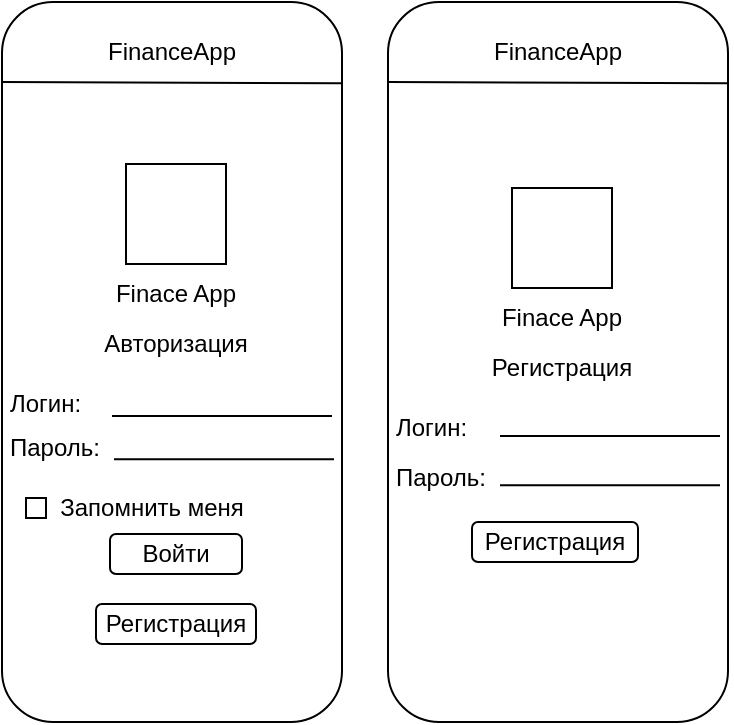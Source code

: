 <mxfile version="20.8.20" type="device"><diagram name="Страница 1" id="N5bdf9bOgJ2A8Zkyyaok"><mxGraphModel dx="945" dy="514" grid="1" gridSize="10" guides="1" tooltips="1" connect="1" arrows="1" fold="1" page="1" pageScale="1" pageWidth="827" pageHeight="1169" math="0" shadow="0"><root><mxCell id="0"/><mxCell id="1" parent="0"/><mxCell id="t5TqKyI0x6EcuGY_vw2v-1" value="" style="rounded=1;whiteSpace=wrap;html=1;" vertex="1" parent="1"><mxGeometry x="120" y="130" width="170" height="360" as="geometry"/></mxCell><mxCell id="t5TqKyI0x6EcuGY_vw2v-2" value="" style="endArrow=none;html=1;rounded=0;exitX=1.001;exitY=0.113;exitDx=0;exitDy=0;exitPerimeter=0;" edge="1" parent="1" source="t5TqKyI0x6EcuGY_vw2v-1"><mxGeometry width="50" height="50" relative="1" as="geometry"><mxPoint x="230" y="170" as="sourcePoint"/><mxPoint x="120" y="170" as="targetPoint"/></mxGeometry></mxCell><mxCell id="t5TqKyI0x6EcuGY_vw2v-3" value="FinanceApp" style="text;html=1;strokeColor=none;fillColor=none;align=center;verticalAlign=middle;whiteSpace=wrap;rounded=0;" vertex="1" parent="1"><mxGeometry x="175" y="140" width="60" height="30" as="geometry"/></mxCell><mxCell id="t5TqKyI0x6EcuGY_vw2v-4" value="" style="rounded=0;whiteSpace=wrap;html=1;" vertex="1" parent="1"><mxGeometry x="182" y="211" width="50" height="50" as="geometry"/></mxCell><mxCell id="t5TqKyI0x6EcuGY_vw2v-5" value="Finace App" style="text;html=1;strokeColor=none;fillColor=none;align=center;verticalAlign=middle;whiteSpace=wrap;rounded=0;" vertex="1" parent="1"><mxGeometry x="162" y="261" width="90" height="30" as="geometry"/></mxCell><mxCell id="t5TqKyI0x6EcuGY_vw2v-6" value="Авторизация" style="text;html=1;strokeColor=none;fillColor=none;align=center;verticalAlign=middle;whiteSpace=wrap;rounded=0;" vertex="1" parent="1"><mxGeometry x="162" y="286" width="90" height="30" as="geometry"/></mxCell><mxCell id="t5TqKyI0x6EcuGY_vw2v-7" value="Логин:" style="text;html=1;strokeColor=none;fillColor=none;align=left;verticalAlign=middle;whiteSpace=wrap;rounded=0;" vertex="1" parent="1"><mxGeometry x="122" y="316" width="60" height="30" as="geometry"/></mxCell><mxCell id="t5TqKyI0x6EcuGY_vw2v-8" value="Пароль:" style="text;html=1;strokeColor=none;fillColor=none;align=left;verticalAlign=middle;whiteSpace=wrap;rounded=0;" vertex="1" parent="1"><mxGeometry x="122" y="338" width="60" height="30" as="geometry"/></mxCell><mxCell id="t5TqKyI0x6EcuGY_vw2v-9" value="" style="endArrow=none;html=1;rounded=0;" edge="1" parent="1"><mxGeometry width="50" height="50" relative="1" as="geometry"><mxPoint x="176" y="358.66" as="sourcePoint"/><mxPoint x="286" y="358.66" as="targetPoint"/></mxGeometry></mxCell><mxCell id="t5TqKyI0x6EcuGY_vw2v-10" value="" style="endArrow=none;html=1;rounded=0;" edge="1" parent="1"><mxGeometry width="50" height="50" relative="1" as="geometry"><mxPoint x="175" y="337" as="sourcePoint"/><mxPoint x="285" y="337" as="targetPoint"/></mxGeometry></mxCell><mxCell id="t5TqKyI0x6EcuGY_vw2v-11" value="" style="rounded=0;whiteSpace=wrap;html=1;" vertex="1" parent="1"><mxGeometry x="132" y="378" width="10" height="10" as="geometry"/></mxCell><mxCell id="t5TqKyI0x6EcuGY_vw2v-12" value="Запомнить меня" style="text;html=1;align=center;verticalAlign=middle;whiteSpace=wrap;rounded=0;" vertex="1" parent="1"><mxGeometry x="140" y="368" width="110" height="30" as="geometry"/></mxCell><mxCell id="t5TqKyI0x6EcuGY_vw2v-13" value="Войти" style="rounded=1;whiteSpace=wrap;html=1;" vertex="1" parent="1"><mxGeometry x="174" y="396" width="66" height="20" as="geometry"/></mxCell><mxCell id="t5TqKyI0x6EcuGY_vw2v-14" value="Регистрация" style="rounded=1;whiteSpace=wrap;html=1;" vertex="1" parent="1"><mxGeometry x="167" y="431" width="80" height="20" as="geometry"/></mxCell><mxCell id="t5TqKyI0x6EcuGY_vw2v-15" value="" style="rounded=1;whiteSpace=wrap;html=1;" vertex="1" parent="1"><mxGeometry x="313" y="130" width="170" height="360" as="geometry"/></mxCell><mxCell id="t5TqKyI0x6EcuGY_vw2v-16" value="" style="endArrow=none;html=1;rounded=0;exitX=1.001;exitY=0.113;exitDx=0;exitDy=0;exitPerimeter=0;" edge="1" parent="1" source="t5TqKyI0x6EcuGY_vw2v-15"><mxGeometry width="50" height="50" relative="1" as="geometry"><mxPoint x="423" y="170" as="sourcePoint"/><mxPoint x="313" y="170" as="targetPoint"/></mxGeometry></mxCell><mxCell id="t5TqKyI0x6EcuGY_vw2v-17" value="FinanceApp" style="text;html=1;strokeColor=none;fillColor=none;align=center;verticalAlign=middle;whiteSpace=wrap;rounded=0;" vertex="1" parent="1"><mxGeometry x="368" y="140" width="60" height="30" as="geometry"/></mxCell><mxCell id="t5TqKyI0x6EcuGY_vw2v-18" value="" style="rounded=0;whiteSpace=wrap;html=1;" vertex="1" parent="1"><mxGeometry x="375" y="223" width="50" height="50" as="geometry"/></mxCell><mxCell id="t5TqKyI0x6EcuGY_vw2v-19" value="Finace App" style="text;html=1;strokeColor=none;fillColor=none;align=center;verticalAlign=middle;whiteSpace=wrap;rounded=0;" vertex="1" parent="1"><mxGeometry x="355" y="273" width="90" height="30" as="geometry"/></mxCell><mxCell id="t5TqKyI0x6EcuGY_vw2v-20" value="Регистрация" style="text;html=1;strokeColor=none;fillColor=none;align=center;verticalAlign=middle;whiteSpace=wrap;rounded=0;" vertex="1" parent="1"><mxGeometry x="355" y="298" width="90" height="30" as="geometry"/></mxCell><mxCell id="t5TqKyI0x6EcuGY_vw2v-21" value="Логин:" style="text;html=1;strokeColor=none;fillColor=none;align=left;verticalAlign=middle;whiteSpace=wrap;rounded=0;" vertex="1" parent="1"><mxGeometry x="315" y="328" width="60" height="30" as="geometry"/></mxCell><mxCell id="t5TqKyI0x6EcuGY_vw2v-22" value="Пароль:" style="text;html=1;strokeColor=none;fillColor=none;align=left;verticalAlign=middle;whiteSpace=wrap;rounded=0;" vertex="1" parent="1"><mxGeometry x="315" y="353" width="60" height="30" as="geometry"/></mxCell><mxCell id="t5TqKyI0x6EcuGY_vw2v-23" value="" style="endArrow=none;html=1;rounded=0;" edge="1" parent="1"><mxGeometry width="50" height="50" relative="1" as="geometry"><mxPoint x="369" y="371.66" as="sourcePoint"/><mxPoint x="479" y="371.66" as="targetPoint"/></mxGeometry></mxCell><mxCell id="t5TqKyI0x6EcuGY_vw2v-24" value="" style="endArrow=none;html=1;rounded=0;" edge="1" parent="1"><mxGeometry width="50" height="50" relative="1" as="geometry"><mxPoint x="369" y="347" as="sourcePoint"/><mxPoint x="479" y="347" as="targetPoint"/></mxGeometry></mxCell><mxCell id="t5TqKyI0x6EcuGY_vw2v-27" value="Регистрация" style="rounded=1;whiteSpace=wrap;html=1;" vertex="1" parent="1"><mxGeometry x="355" y="390" width="83" height="20" as="geometry"/></mxCell></root></mxGraphModel></diagram></mxfile>